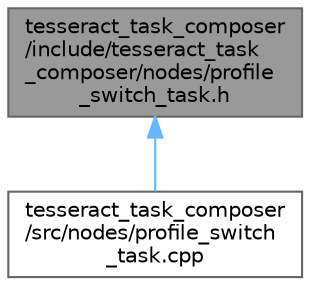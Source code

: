 digraph "tesseract_task_composer/include/tesseract_task_composer/nodes/profile_switch_task.h"
{
 // LATEX_PDF_SIZE
  bgcolor="transparent";
  edge [fontname=Helvetica,fontsize=10,labelfontname=Helvetica,labelfontsize=10];
  node [fontname=Helvetica,fontsize=10,shape=box,height=0.2,width=0.4];
  Node1 [label="tesseract_task_composer\l/include/tesseract_task\l_composer/nodes/profile\l_switch_task.h",height=0.2,width=0.4,color="gray40", fillcolor="grey60", style="filled", fontcolor="black",tooltip="Task that returns a value based on the profile."];
  Node1 -> Node2 [dir="back",color="steelblue1",style="solid"];
  Node2 [label="tesseract_task_composer\l/src/nodes/profile_switch\l_task.cpp",height=0.2,width=0.4,color="grey40", fillcolor="white", style="filled",URL="$d2/d1f/profile__switch__task_8cpp.html",tooltip=" "];
}
